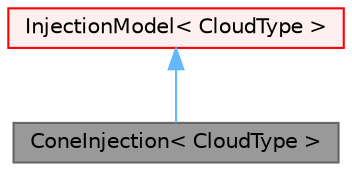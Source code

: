 digraph "ConeInjection&lt; CloudType &gt;"
{
 // LATEX_PDF_SIZE
  bgcolor="transparent";
  edge [fontname=Helvetica,fontsize=10,labelfontname=Helvetica,labelfontsize=10];
  node [fontname=Helvetica,fontsize=10,shape=box,height=0.2,width=0.4];
  Node1 [id="Node000001",label="ConeInjection\< CloudType \>",height=0.2,width=0.4,color="gray40", fillcolor="grey60", style="filled", fontcolor="black",tooltip="Multi-point cone injection model."];
  Node2 -> Node1 [id="edge1_Node000001_Node000002",dir="back",color="steelblue1",style="solid",tooltip=" "];
  Node2 [id="Node000002",label="InjectionModel\< CloudType \>",height=0.2,width=0.4,color="red", fillcolor="#FFF0F0", style="filled",URL="$classFoam_1_1InjectionModel.html",tooltip="Templated injection model class."];
}
